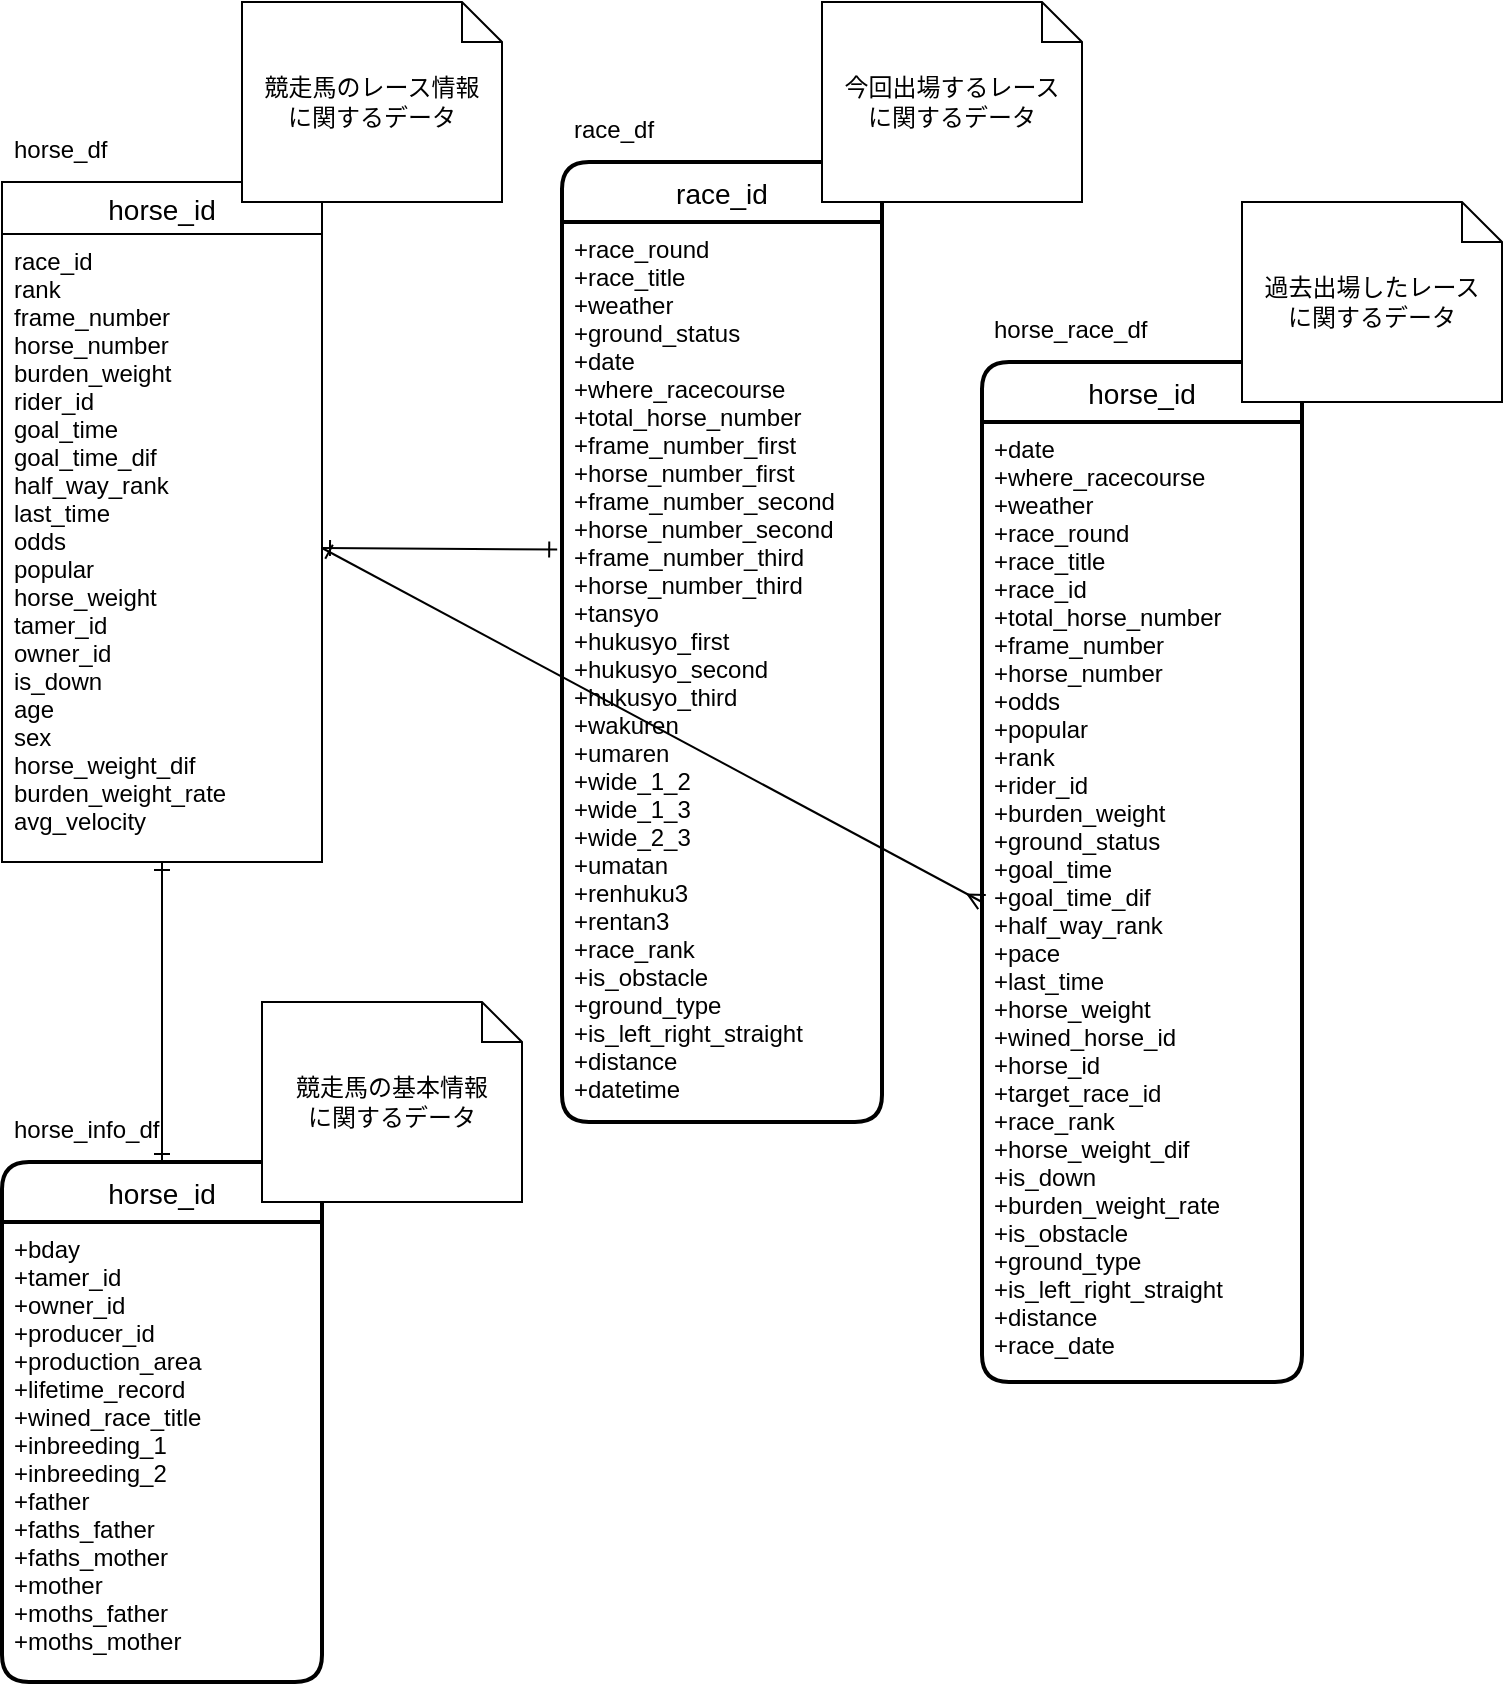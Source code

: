 <mxfile>
    <diagram id="O5n5XSg9uceezMNs3Kws" name="Page-1">
        <mxGraphModel dx="361" dy="239" grid="1" gridSize="10" guides="1" tooltips="1" connect="1" arrows="1" fold="1" page="1" pageScale="1" pageWidth="850" pageHeight="1100" math="0" shadow="0">
            <root>
                <mxCell id="0"/>
                <mxCell id="1" parent="0"/>
                <mxCell id="57" value="horse_id" style="swimlane;childLayout=stackLayout;horizontal=1;startSize=30;horizontalStack=0;rounded=1;fontSize=14;fontStyle=0;strokeWidth=2;resizeParent=0;resizeLast=1;shadow=0;dashed=0;align=center;" vertex="1" parent="1">
                    <mxGeometry x="90" y="590" width="160" height="260" as="geometry">
                        <mxRectangle x="90" y="590" width="90" height="30" as="alternateBounds"/>
                    </mxGeometry>
                </mxCell>
                <mxCell id="58" value="+bday&#10;+tamer_id&#10;+owner_id&#10;+producer_id&#10;+production_area&#10;+lifetime_record&#10;+wined_race_title&#10;+inbreeding_1&#10;+inbreeding_2&#10;+father&#10;+faths_father&#10;+faths_mother&#10;+mother&#10;+moths_father&#10;+moths_mother" style="align=left;strokeColor=none;fillColor=none;spacingLeft=4;fontSize=12;verticalAlign=top;resizable=0;rotatable=0;part=1;" vertex="1" parent="57">
                    <mxGeometry y="30" width="160" height="230" as="geometry"/>
                </mxCell>
                <mxCell id="59" value="horse_info_df" style="text;strokeColor=none;fillColor=none;spacingLeft=4;spacingRight=4;overflow=hidden;rotatable=0;points=[[0,0.5],[1,0.5]];portConstraint=eastwest;fontSize=12;" vertex="1" parent="1">
                    <mxGeometry x="90" y="560" width="90" height="30" as="geometry"/>
                </mxCell>
                <mxCell id="60" value="競走馬の基本情報&lt;br&gt;に関するデータ" style="shape=note;size=20;whiteSpace=wrap;html=1;" vertex="1" parent="1">
                    <mxGeometry x="220" y="510" width="130" height="100" as="geometry"/>
                </mxCell>
                <mxCell id="62" value="race_id" style="swimlane;childLayout=stackLayout;horizontal=1;startSize=30;horizontalStack=0;rounded=1;fontSize=14;fontStyle=0;strokeWidth=2;resizeParent=0;resizeLast=1;shadow=0;dashed=0;align=center;" vertex="1" parent="1">
                    <mxGeometry x="370" y="90" width="160" height="480" as="geometry">
                        <mxRectangle x="370" y="90" width="90" height="30" as="alternateBounds"/>
                    </mxGeometry>
                </mxCell>
                <mxCell id="63" value="+race_round&#9;&#10;+race_title&#10;+weather&#9;&#10;+ground_status&#9;&#10;+date&#9;&#10;+where_racecourse&#10;+total_horse_number&#10;+frame_number_first&#10;+horse_number_first&#10;+frame_number_second&#10;+horse_number_second&#10;+frame_number_third&#10;+horse_number_third&#10;+tansyo&#10;+hukusyo_first&#10;+hukusyo_second&#10;+hukusyo_third&#10;+wakuren&#10;+umaren&#10;+wide_1_2&#10;+wide_1_3&#10;+wide_2_3&#10;+umatan&#10;+renhuku3&#10;+rentan3&#10;+race_rank&#10;+is_obstacle&#10;+ground_type&#10;+is_left_right_straight&#10;+distance&#10;+datetime" style="align=left;strokeColor=none;fillColor=none;spacingLeft=4;fontSize=12;verticalAlign=top;resizable=0;rotatable=0;part=1;" vertex="1" parent="62">
                    <mxGeometry y="30" width="160" height="450" as="geometry"/>
                </mxCell>
                <mxCell id="64" value="race_df" style="text;strokeColor=none;fillColor=none;spacingLeft=4;spacingRight=4;overflow=hidden;rotatable=0;points=[[0,0.5],[1,0.5]];portConstraint=eastwest;fontSize=12;" vertex="1" parent="1">
                    <mxGeometry x="370" y="60" width="60" height="30" as="geometry"/>
                </mxCell>
                <mxCell id="65" value="今回出場するレース&lt;br&gt;に関するデータ" style="shape=note;size=20;whiteSpace=wrap;html=1;" vertex="1" parent="1">
                    <mxGeometry x="500" y="10" width="130" height="100" as="geometry"/>
                </mxCell>
                <mxCell id="28" value="horse_id" style="swimlane;childLayout=stackLayout;horizontal=1;startSize=30;horizontalStack=0;rounded=1;fontSize=14;fontStyle=0;strokeWidth=2;resizeParent=0;resizeLast=1;shadow=0;dashed=0;align=center;" vertex="1" parent="1">
                    <mxGeometry x="580" y="190" width="160" height="510" as="geometry">
                        <mxRectangle x="580" y="190" width="90" height="30" as="alternateBounds"/>
                    </mxGeometry>
                </mxCell>
                <mxCell id="29" value="+date&#10;+where_racecourse&#10;+weather&#10;+race_round&#10;+race_title&#10;+race_id&#10;+total_horse_number&#10;+frame_number&#10;+horse_number&#10;+odds&#10;+popular&#10;+rank&#10;+rider_id&#10;+burden_weight&#10;+ground_status&#10;+goal_time&#10;+goal_time_dif&#10;+half_way_rank&#10;+pace&#10;+last_time&#10;+horse_weight&#10;+wined_horse_id&#10;+horse_id&#10;+target_race_id&#10;+race_rank&#10;+horse_weight_dif&#10;+is_down&#10;+burden_weight_rate&#10;+is_obstacle&#10;+ground_type&#10;+is_left_right_straight&#10;+distance&#10;+race_date" style="align=left;strokeColor=none;fillColor=none;spacingLeft=4;fontSize=12;verticalAlign=top;resizable=0;rotatable=0;part=1;" vertex="1" parent="28">
                    <mxGeometry y="30" width="160" height="480" as="geometry"/>
                </mxCell>
                <mxCell id="35" value="horse_race_df" style="text;strokeColor=none;fillColor=none;spacingLeft=4;spacingRight=4;overflow=hidden;rotatable=0;points=[[0,0.5],[1,0.5]];portConstraint=eastwest;fontSize=12;" vertex="1" parent="1">
                    <mxGeometry x="580" y="160" width="90" height="30" as="geometry"/>
                </mxCell>
                <mxCell id="37" value="過去出場したレース&lt;br&gt;に関するデータ" style="shape=note;size=20;whiteSpace=wrap;html=1;" vertex="1" parent="1">
                    <mxGeometry x="710" y="110" width="130" height="100" as="geometry"/>
                </mxCell>
                <mxCell id="70" style="edgeStyle=none;html=1;endArrow=ERone;endFill=0;startArrow=ERone;startFill=0;" edge="1" parent="1" source="30" target="57">
                    <mxGeometry relative="1" as="geometry"/>
                </mxCell>
                <mxCell id="30" value="horse_id" style="swimlane;fontStyle=0;childLayout=stackLayout;horizontal=1;startSize=26;horizontalStack=0;resizeParent=1;resizeParentMax=0;resizeLast=0;collapsible=1;marginBottom=0;align=center;fontSize=14;" vertex="1" parent="1">
                    <mxGeometry x="90" y="100" width="160" height="340" as="geometry">
                        <mxRectangle x="90" y="100" width="90" height="30" as="alternateBounds"/>
                    </mxGeometry>
                </mxCell>
                <mxCell id="32" value="race_id&#10;rank&#10;frame_number&#10;horse_number&#10;burden_weight&#10;rider_id&#10;goal_time&#10;goal_time_dif&#10;half_way_rank&#10;last_time&#10;odds&#10;popular&#10;horse_weight&#10;tamer_id&#10;owner_id&#10;is_down&#10;age&#10;sex&#10;horse_weight_dif&#10;burden_weight_rate&#10;avg_velocity" style="text;strokeColor=none;fillColor=none;spacingLeft=4;spacingRight=4;overflow=hidden;rotatable=0;points=[[0,0.5],[1,0.5]];portConstraint=eastwest;fontSize=12;" vertex="1" parent="30">
                    <mxGeometry y="26" width="160" height="314" as="geometry"/>
                </mxCell>
                <mxCell id="39" value="horse_df" style="text;strokeColor=none;fillColor=none;spacingLeft=4;spacingRight=4;overflow=hidden;rotatable=0;points=[[0,0.5],[1,0.5]];portConstraint=eastwest;fontSize=12;" vertex="1" parent="1">
                    <mxGeometry x="90" y="70" width="60" height="30" as="geometry"/>
                </mxCell>
                <mxCell id="69" style="edgeStyle=none;html=1;exitX=1;exitY=0.5;exitDx=0;exitDy=0;entryX=-0.015;entryY=0.364;entryDx=0;entryDy=0;entryPerimeter=0;endArrow=ERone;endFill=0;startArrow=ERone;startFill=0;" edge="1" parent="1" source="32" target="63">
                    <mxGeometry relative="1" as="geometry"/>
                </mxCell>
                <mxCell id="71" style="edgeStyle=none;html=1;endArrow=ERmany;endFill=0;exitX=1;exitY=0.5;exitDx=0;exitDy=0;entryX=0;entryY=0.5;entryDx=0;entryDy=0;startArrow=ERone;startFill=0;" edge="1" parent="1" source="32" target="29">
                    <mxGeometry relative="1" as="geometry"/>
                </mxCell>
                <mxCell id="51" value="競走馬のレース情報&lt;br&gt;に関するデータ" style="shape=note;size=20;whiteSpace=wrap;html=1;" vertex="1" parent="1">
                    <mxGeometry x="210" y="10" width="130" height="100" as="geometry"/>
                </mxCell>
            </root>
        </mxGraphModel>
    </diagram>
</mxfile>
